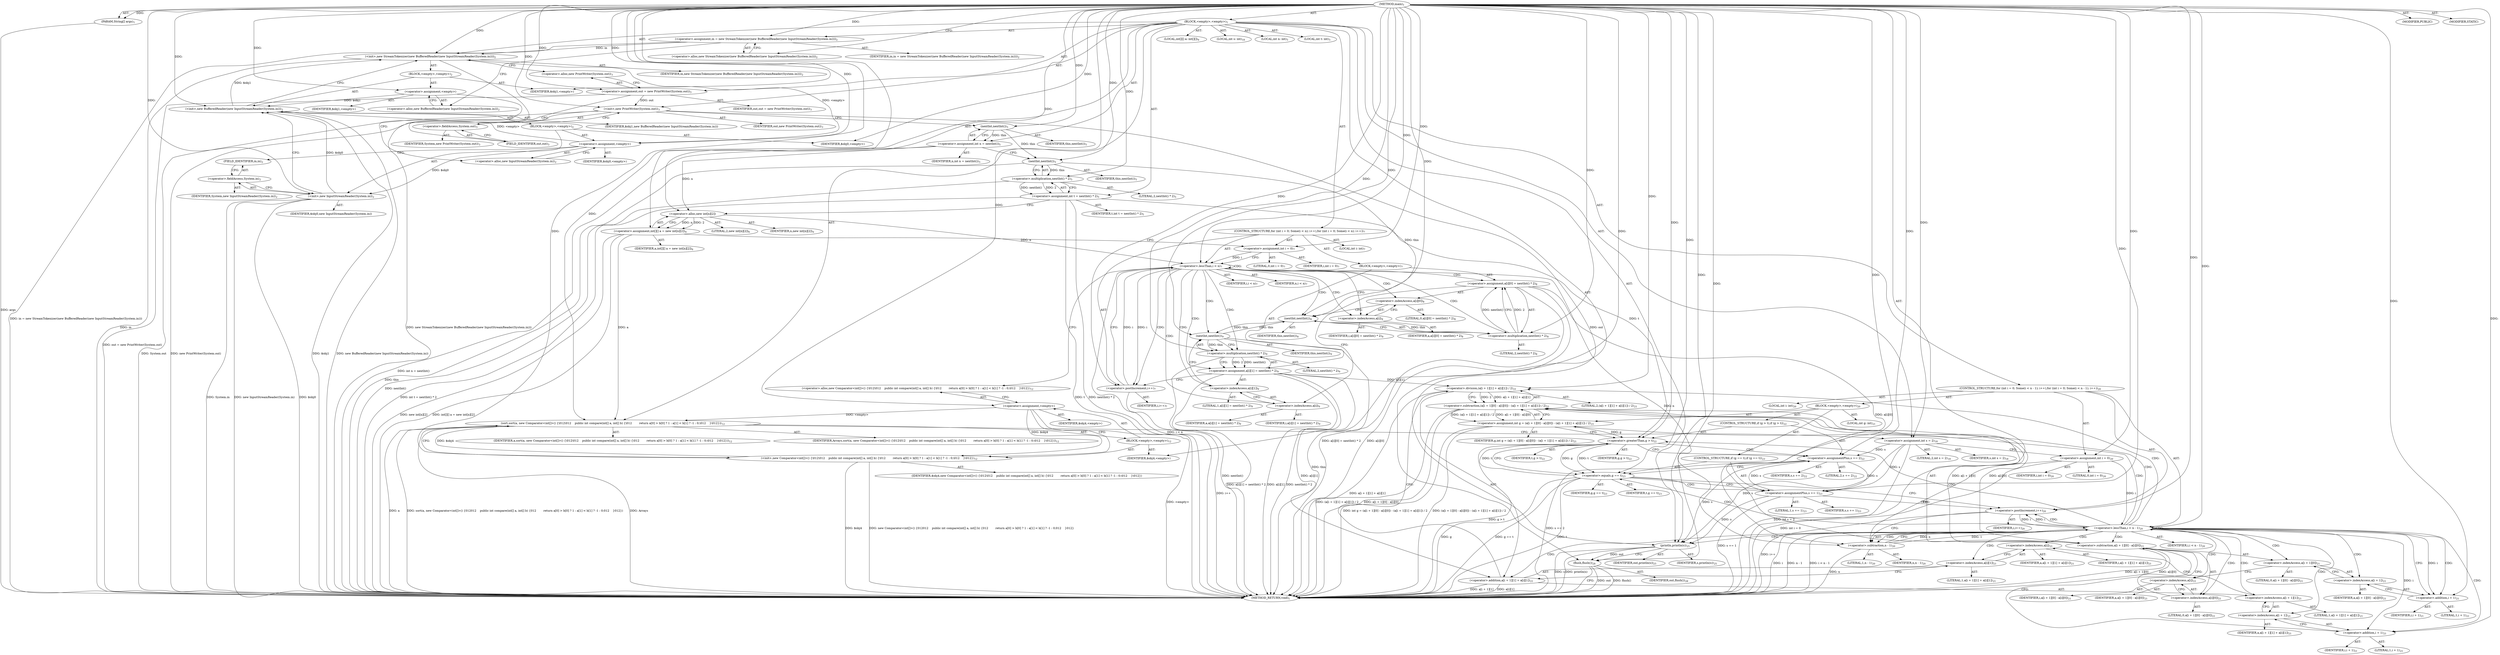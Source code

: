 digraph "main" {  
"17" [label = <(METHOD,main)<SUB>1</SUB>> ]
"18" [label = <(PARAM,String[] args)<SUB>1</SUB>> ]
"19" [label = <(BLOCK,&lt;empty&gt;,&lt;empty&gt;)<SUB>1</SUB>> ]
"20" [label = <(&lt;operator&gt;.assignment,in = new StreamTokenizer(new BufferedReader(new InputStreamReader(System.in))))<SUB>2</SUB>> ]
"21" [label = <(IDENTIFIER,in,in = new StreamTokenizer(new BufferedReader(new InputStreamReader(System.in))))<SUB>2</SUB>> ]
"22" [label = <(&lt;operator&gt;.alloc,new StreamTokenizer(new BufferedReader(new InputStreamReader(System.in))))<SUB>2</SUB>> ]
"23" [label = <(&lt;init&gt;,new StreamTokenizer(new BufferedReader(new InputStreamReader(System.in))))<SUB>2</SUB>> ]
"24" [label = <(IDENTIFIER,in,new StreamTokenizer(new BufferedReader(new InputStreamReader(System.in))))<SUB>2</SUB>> ]
"25" [label = <(BLOCK,&lt;empty&gt;,&lt;empty&gt;)<SUB>2</SUB>> ]
"26" [label = <(&lt;operator&gt;.assignment,&lt;empty&gt;)> ]
"27" [label = <(IDENTIFIER,$obj1,&lt;empty&gt;)> ]
"28" [label = <(&lt;operator&gt;.alloc,new BufferedReader(new InputStreamReader(System.in)))<SUB>2</SUB>> ]
"29" [label = <(&lt;init&gt;,new BufferedReader(new InputStreamReader(System.in)))<SUB>2</SUB>> ]
"30" [label = <(IDENTIFIER,$obj1,new BufferedReader(new InputStreamReader(System.in)))> ]
"31" [label = <(BLOCK,&lt;empty&gt;,&lt;empty&gt;)<SUB>2</SUB>> ]
"32" [label = <(&lt;operator&gt;.assignment,&lt;empty&gt;)> ]
"33" [label = <(IDENTIFIER,$obj0,&lt;empty&gt;)> ]
"34" [label = <(&lt;operator&gt;.alloc,new InputStreamReader(System.in))<SUB>2</SUB>> ]
"35" [label = <(&lt;init&gt;,new InputStreamReader(System.in))<SUB>2</SUB>> ]
"36" [label = <(IDENTIFIER,$obj0,new InputStreamReader(System.in))> ]
"37" [label = <(&lt;operator&gt;.fieldAccess,System.in)<SUB>2</SUB>> ]
"38" [label = <(IDENTIFIER,System,new InputStreamReader(System.in))<SUB>2</SUB>> ]
"39" [label = <(FIELD_IDENTIFIER,in,in)<SUB>2</SUB>> ]
"40" [label = <(IDENTIFIER,$obj0,&lt;empty&gt;)> ]
"41" [label = <(IDENTIFIER,$obj1,&lt;empty&gt;)> ]
"42" [label = <(&lt;operator&gt;.assignment,out = new PrintWriter(System.out))<SUB>3</SUB>> ]
"43" [label = <(IDENTIFIER,out,out = new PrintWriter(System.out))<SUB>3</SUB>> ]
"44" [label = <(&lt;operator&gt;.alloc,new PrintWriter(System.out))<SUB>3</SUB>> ]
"45" [label = <(&lt;init&gt;,new PrintWriter(System.out))<SUB>3</SUB>> ]
"46" [label = <(IDENTIFIER,out,new PrintWriter(System.out))<SUB>3</SUB>> ]
"47" [label = <(&lt;operator&gt;.fieldAccess,System.out)<SUB>3</SUB>> ]
"48" [label = <(IDENTIFIER,System,new PrintWriter(System.out))<SUB>3</SUB>> ]
"49" [label = <(FIELD_IDENTIFIER,out,out)<SUB>3</SUB>> ]
"50" [label = <(LOCAL,int n: int)<SUB>5</SUB>> ]
"51" [label = <(LOCAL,int t: int)<SUB>5</SUB>> ]
"52" [label = <(&lt;operator&gt;.assignment,int n = nextInt())<SUB>5</SUB>> ]
"53" [label = <(IDENTIFIER,n,int n = nextInt())<SUB>5</SUB>> ]
"54" [label = <(nextInt,nextInt())<SUB>5</SUB>> ]
"55" [label = <(IDENTIFIER,this,nextInt())<SUB>5</SUB>> ]
"56" [label = <(&lt;operator&gt;.assignment,int t = nextInt() * 2)<SUB>5</SUB>> ]
"57" [label = <(IDENTIFIER,t,int t = nextInt() * 2)<SUB>5</SUB>> ]
"58" [label = <(&lt;operator&gt;.multiplication,nextInt() * 2)<SUB>5</SUB>> ]
"59" [label = <(nextInt,nextInt())<SUB>5</SUB>> ]
"60" [label = <(IDENTIFIER,this,nextInt())<SUB>5</SUB>> ]
"61" [label = <(LITERAL,2,nextInt() * 2)<SUB>5</SUB>> ]
"62" [label = <(LOCAL,int[][] a: int[][])<SUB>6</SUB>> ]
"63" [label = <(&lt;operator&gt;.assignment,int[][] a = new int[n][2])<SUB>6</SUB>> ]
"64" [label = <(IDENTIFIER,a,int[][] a = new int[n][2])<SUB>6</SUB>> ]
"65" [label = <(&lt;operator&gt;.alloc,new int[n][2])> ]
"66" [label = <(IDENTIFIER,n,new int[n][2])<SUB>6</SUB>> ]
"67" [label = <(LITERAL,2,new int[n][2])<SUB>6</SUB>> ]
"68" [label = <(CONTROL_STRUCTURE,for (int i = 0; Some(i &lt; n); i++),for (int i = 0; Some(i &lt; n); i++))<SUB>7</SUB>> ]
"69" [label = <(LOCAL,int i: int)<SUB>7</SUB>> ]
"70" [label = <(&lt;operator&gt;.assignment,int i = 0)<SUB>7</SUB>> ]
"71" [label = <(IDENTIFIER,i,int i = 0)<SUB>7</SUB>> ]
"72" [label = <(LITERAL,0,int i = 0)<SUB>7</SUB>> ]
"73" [label = <(&lt;operator&gt;.lessThan,i &lt; n)<SUB>7</SUB>> ]
"74" [label = <(IDENTIFIER,i,i &lt; n)<SUB>7</SUB>> ]
"75" [label = <(IDENTIFIER,n,i &lt; n)<SUB>7</SUB>> ]
"76" [label = <(&lt;operator&gt;.postIncrement,i++)<SUB>7</SUB>> ]
"77" [label = <(IDENTIFIER,i,i++)<SUB>7</SUB>> ]
"78" [label = <(BLOCK,&lt;empty&gt;,&lt;empty&gt;)<SUB>7</SUB>> ]
"79" [label = <(&lt;operator&gt;.assignment,a[i][0] = nextInt() * 2)<SUB>8</SUB>> ]
"80" [label = <(&lt;operator&gt;.indexAccess,a[i][0])<SUB>8</SUB>> ]
"81" [label = <(&lt;operator&gt;.indexAccess,a[i])<SUB>8</SUB>> ]
"82" [label = <(IDENTIFIER,a,a[i][0] = nextInt() * 2)<SUB>8</SUB>> ]
"83" [label = <(IDENTIFIER,i,a[i][0] = nextInt() * 2)<SUB>8</SUB>> ]
"84" [label = <(LITERAL,0,a[i][0] = nextInt() * 2)<SUB>8</SUB>> ]
"85" [label = <(&lt;operator&gt;.multiplication,nextInt() * 2)<SUB>8</SUB>> ]
"86" [label = <(nextInt,nextInt())<SUB>8</SUB>> ]
"87" [label = <(IDENTIFIER,this,nextInt())<SUB>8</SUB>> ]
"88" [label = <(LITERAL,2,nextInt() * 2)<SUB>8</SUB>> ]
"89" [label = <(&lt;operator&gt;.assignment,a[i][1] = nextInt() * 2)<SUB>9</SUB>> ]
"90" [label = <(&lt;operator&gt;.indexAccess,a[i][1])<SUB>9</SUB>> ]
"91" [label = <(&lt;operator&gt;.indexAccess,a[i])<SUB>9</SUB>> ]
"92" [label = <(IDENTIFIER,a,a[i][1] = nextInt() * 2)<SUB>9</SUB>> ]
"93" [label = <(IDENTIFIER,i,a[i][1] = nextInt() * 2)<SUB>9</SUB>> ]
"94" [label = <(LITERAL,1,a[i][1] = nextInt() * 2)<SUB>9</SUB>> ]
"95" [label = <(&lt;operator&gt;.multiplication,nextInt() * 2)<SUB>9</SUB>> ]
"96" [label = <(nextInt,nextInt())<SUB>9</SUB>> ]
"97" [label = <(IDENTIFIER,this,nextInt())<SUB>9</SUB>> ]
"98" [label = <(LITERAL,2,nextInt() * 2)<SUB>9</SUB>> ]
"99" [label = <(sort,sort(a, new Comparator&lt;int[]&gt;() {\012\012    public int compare(int[] a, int[] b) {\012        return a[0] &gt; b[0] ? 1 : a[1] &lt; b[1] ? -1 : 0;\012    }\012}))<SUB>12</SUB>> ]
"100" [label = <(IDENTIFIER,Arrays,sort(a, new Comparator&lt;int[]&gt;() {\012\012    public int compare(int[] a, int[] b) {\012        return a[0] &gt; b[0] ? 1 : a[1] &lt; b[1] ? -1 : 0;\012    }\012}))<SUB>12</SUB>> ]
"101" [label = <(IDENTIFIER,a,sort(a, new Comparator&lt;int[]&gt;() {\012\012    public int compare(int[] a, int[] b) {\012        return a[0] &gt; b[0] ? 1 : a[1] &lt; b[1] ? -1 : 0;\012    }\012}))<SUB>12</SUB>> ]
"102" [label = <(BLOCK,&lt;empty&gt;,&lt;empty&gt;)<SUB>12</SUB>> ]
"103" [label = <(&lt;operator&gt;.assignment,&lt;empty&gt;)> ]
"104" [label = <(IDENTIFIER,$obj4,&lt;empty&gt;)> ]
"105" [label = <(&lt;operator&gt;.alloc,new Comparator&lt;int[]&gt;() {\012\012    public int compare(int[] a, int[] b) {\012        return a[0] &gt; b[0] ? 1 : a[1] &lt; b[1] ? -1 : 0;\012    }\012})<SUB>12</SUB>> ]
"106" [label = <(&lt;init&gt;,new Comparator&lt;int[]&gt;() {\012\012    public int compare(int[] a, int[] b) {\012        return a[0] &gt; b[0] ? 1 : a[1] &lt; b[1] ? -1 : 0;\012    }\012})<SUB>12</SUB>> ]
"107" [label = <(IDENTIFIER,$obj4,new Comparator&lt;int[]&gt;() {\012\012    public int compare(int[] a, int[] b) {\012        return a[0] &gt; b[0] ? 1 : a[1] &lt; b[1] ? -1 : 0;\012    }\012})> ]
"108" [label = <(IDENTIFIER,$obj4,&lt;empty&gt;)> ]
"109" [label = <(LOCAL,int s: int)<SUB>18</SUB>> ]
"110" [label = <(&lt;operator&gt;.assignment,int s = 2)<SUB>18</SUB>> ]
"111" [label = <(IDENTIFIER,s,int s = 2)<SUB>18</SUB>> ]
"112" [label = <(LITERAL,2,int s = 2)<SUB>18</SUB>> ]
"113" [label = <(CONTROL_STRUCTURE,for (int i = 0; Some(i &lt; n - 1); i++),for (int i = 0; Some(i &lt; n - 1); i++))<SUB>20</SUB>> ]
"114" [label = <(LOCAL,int i: int)<SUB>20</SUB>> ]
"115" [label = <(&lt;operator&gt;.assignment,int i = 0)<SUB>20</SUB>> ]
"116" [label = <(IDENTIFIER,i,int i = 0)<SUB>20</SUB>> ]
"117" [label = <(LITERAL,0,int i = 0)<SUB>20</SUB>> ]
"118" [label = <(&lt;operator&gt;.lessThan,i &lt; n - 1)<SUB>20</SUB>> ]
"119" [label = <(IDENTIFIER,i,i &lt; n - 1)<SUB>20</SUB>> ]
"120" [label = <(&lt;operator&gt;.subtraction,n - 1)<SUB>20</SUB>> ]
"121" [label = <(IDENTIFIER,n,n - 1)<SUB>20</SUB>> ]
"122" [label = <(LITERAL,1,n - 1)<SUB>20</SUB>> ]
"123" [label = <(&lt;operator&gt;.postIncrement,i++)<SUB>20</SUB>> ]
"124" [label = <(IDENTIFIER,i,i++)<SUB>20</SUB>> ]
"125" [label = <(BLOCK,&lt;empty&gt;,&lt;empty&gt;)<SUB>20</SUB>> ]
"126" [label = <(LOCAL,int g: int)<SUB>21</SUB>> ]
"127" [label = <(&lt;operator&gt;.assignment,int g = (a[i + 1][0] - a[i][0]) - (a[i + 1][1] + a[i][1]) / 2)<SUB>21</SUB>> ]
"128" [label = <(IDENTIFIER,g,int g = (a[i + 1][0] - a[i][0]) - (a[i + 1][1] + a[i][1]) / 2)<SUB>21</SUB>> ]
"129" [label = <(&lt;operator&gt;.subtraction,(a[i + 1][0] - a[i][0]) - (a[i + 1][1] + a[i][1]) / 2)<SUB>21</SUB>> ]
"130" [label = <(&lt;operator&gt;.subtraction,a[i + 1][0] - a[i][0])<SUB>21</SUB>> ]
"131" [label = <(&lt;operator&gt;.indexAccess,a[i + 1][0])<SUB>21</SUB>> ]
"132" [label = <(&lt;operator&gt;.indexAccess,a[i + 1])<SUB>21</SUB>> ]
"133" [label = <(IDENTIFIER,a,a[i + 1][0] - a[i][0])<SUB>21</SUB>> ]
"134" [label = <(&lt;operator&gt;.addition,i + 1)<SUB>21</SUB>> ]
"135" [label = <(IDENTIFIER,i,i + 1)<SUB>21</SUB>> ]
"136" [label = <(LITERAL,1,i + 1)<SUB>21</SUB>> ]
"137" [label = <(LITERAL,0,a[i + 1][0] - a[i][0])<SUB>21</SUB>> ]
"138" [label = <(&lt;operator&gt;.indexAccess,a[i][0])<SUB>21</SUB>> ]
"139" [label = <(&lt;operator&gt;.indexAccess,a[i])<SUB>21</SUB>> ]
"140" [label = <(IDENTIFIER,a,a[i + 1][0] - a[i][0])<SUB>21</SUB>> ]
"141" [label = <(IDENTIFIER,i,a[i + 1][0] - a[i][0])<SUB>21</SUB>> ]
"142" [label = <(LITERAL,0,a[i + 1][0] - a[i][0])<SUB>21</SUB>> ]
"143" [label = <(&lt;operator&gt;.division,(a[i + 1][1] + a[i][1]) / 2)<SUB>21</SUB>> ]
"144" [label = <(&lt;operator&gt;.addition,a[i + 1][1] + a[i][1])<SUB>21</SUB>> ]
"145" [label = <(&lt;operator&gt;.indexAccess,a[i + 1][1])<SUB>21</SUB>> ]
"146" [label = <(&lt;operator&gt;.indexAccess,a[i + 1])<SUB>21</SUB>> ]
"147" [label = <(IDENTIFIER,a,a[i + 1][1] + a[i][1])<SUB>21</SUB>> ]
"148" [label = <(&lt;operator&gt;.addition,i + 1)<SUB>21</SUB>> ]
"149" [label = <(IDENTIFIER,i,i + 1)<SUB>21</SUB>> ]
"150" [label = <(LITERAL,1,i + 1)<SUB>21</SUB>> ]
"151" [label = <(LITERAL,1,a[i + 1][1] + a[i][1])<SUB>21</SUB>> ]
"152" [label = <(&lt;operator&gt;.indexAccess,a[i][1])<SUB>21</SUB>> ]
"153" [label = <(&lt;operator&gt;.indexAccess,a[i])<SUB>21</SUB>> ]
"154" [label = <(IDENTIFIER,a,a[i + 1][1] + a[i][1])<SUB>21</SUB>> ]
"155" [label = <(IDENTIFIER,i,a[i + 1][1] + a[i][1])<SUB>21</SUB>> ]
"156" [label = <(LITERAL,1,a[i + 1][1] + a[i][1])<SUB>21</SUB>> ]
"157" [label = <(LITERAL,2,(a[i + 1][1] + a[i][1]) / 2)<SUB>21</SUB>> ]
"158" [label = <(CONTROL_STRUCTURE,if (g &gt; t),if (g &gt; t))<SUB>22</SUB>> ]
"159" [label = <(&lt;operator&gt;.greaterThan,g &gt; t)<SUB>22</SUB>> ]
"160" [label = <(IDENTIFIER,g,g &gt; t)<SUB>22</SUB>> ]
"161" [label = <(IDENTIFIER,t,g &gt; t)<SUB>22</SUB>> ]
"162" [label = <(&lt;operator&gt;.assignmentPlus,s += 2)<SUB>22</SUB>> ]
"163" [label = <(IDENTIFIER,s,s += 2)<SUB>22</SUB>> ]
"164" [label = <(LITERAL,2,s += 2)<SUB>22</SUB>> ]
"165" [label = <(CONTROL_STRUCTURE,if (g == t),if (g == t))<SUB>23</SUB>> ]
"166" [label = <(&lt;operator&gt;.equals,g == t)<SUB>23</SUB>> ]
"167" [label = <(IDENTIFIER,g,g == t)<SUB>23</SUB>> ]
"168" [label = <(IDENTIFIER,t,g == t)<SUB>23</SUB>> ]
"169" [label = <(&lt;operator&gt;.assignmentPlus,s += 1)<SUB>23</SUB>> ]
"170" [label = <(IDENTIFIER,s,s += 1)<SUB>23</SUB>> ]
"171" [label = <(LITERAL,1,s += 1)<SUB>23</SUB>> ]
"172" [label = <(println,println(s))<SUB>25</SUB>> ]
"173" [label = <(IDENTIFIER,out,println(s))<SUB>25</SUB>> ]
"174" [label = <(IDENTIFIER,s,println(s))<SUB>25</SUB>> ]
"175" [label = <(flush,flush())<SUB>28</SUB>> ]
"176" [label = <(IDENTIFIER,out,flush())<SUB>28</SUB>> ]
"177" [label = <(MODIFIER,PUBLIC)> ]
"178" [label = <(MODIFIER,STATIC)> ]
"179" [label = <(METHOD_RETURN,void)<SUB>1</SUB>> ]
  "17" -> "18"  [ label = "AST: "] 
  "17" -> "19"  [ label = "AST: "] 
  "17" -> "177"  [ label = "AST: "] 
  "17" -> "178"  [ label = "AST: "] 
  "17" -> "179"  [ label = "AST: "] 
  "19" -> "20"  [ label = "AST: "] 
  "19" -> "23"  [ label = "AST: "] 
  "19" -> "42"  [ label = "AST: "] 
  "19" -> "45"  [ label = "AST: "] 
  "19" -> "50"  [ label = "AST: "] 
  "19" -> "51"  [ label = "AST: "] 
  "19" -> "52"  [ label = "AST: "] 
  "19" -> "56"  [ label = "AST: "] 
  "19" -> "62"  [ label = "AST: "] 
  "19" -> "63"  [ label = "AST: "] 
  "19" -> "68"  [ label = "AST: "] 
  "19" -> "99"  [ label = "AST: "] 
  "19" -> "109"  [ label = "AST: "] 
  "19" -> "110"  [ label = "AST: "] 
  "19" -> "113"  [ label = "AST: "] 
  "19" -> "172"  [ label = "AST: "] 
  "19" -> "175"  [ label = "AST: "] 
  "20" -> "21"  [ label = "AST: "] 
  "20" -> "22"  [ label = "AST: "] 
  "23" -> "24"  [ label = "AST: "] 
  "23" -> "25"  [ label = "AST: "] 
  "25" -> "26"  [ label = "AST: "] 
  "25" -> "29"  [ label = "AST: "] 
  "25" -> "41"  [ label = "AST: "] 
  "26" -> "27"  [ label = "AST: "] 
  "26" -> "28"  [ label = "AST: "] 
  "29" -> "30"  [ label = "AST: "] 
  "29" -> "31"  [ label = "AST: "] 
  "31" -> "32"  [ label = "AST: "] 
  "31" -> "35"  [ label = "AST: "] 
  "31" -> "40"  [ label = "AST: "] 
  "32" -> "33"  [ label = "AST: "] 
  "32" -> "34"  [ label = "AST: "] 
  "35" -> "36"  [ label = "AST: "] 
  "35" -> "37"  [ label = "AST: "] 
  "37" -> "38"  [ label = "AST: "] 
  "37" -> "39"  [ label = "AST: "] 
  "42" -> "43"  [ label = "AST: "] 
  "42" -> "44"  [ label = "AST: "] 
  "45" -> "46"  [ label = "AST: "] 
  "45" -> "47"  [ label = "AST: "] 
  "47" -> "48"  [ label = "AST: "] 
  "47" -> "49"  [ label = "AST: "] 
  "52" -> "53"  [ label = "AST: "] 
  "52" -> "54"  [ label = "AST: "] 
  "54" -> "55"  [ label = "AST: "] 
  "56" -> "57"  [ label = "AST: "] 
  "56" -> "58"  [ label = "AST: "] 
  "58" -> "59"  [ label = "AST: "] 
  "58" -> "61"  [ label = "AST: "] 
  "59" -> "60"  [ label = "AST: "] 
  "63" -> "64"  [ label = "AST: "] 
  "63" -> "65"  [ label = "AST: "] 
  "65" -> "66"  [ label = "AST: "] 
  "65" -> "67"  [ label = "AST: "] 
  "68" -> "69"  [ label = "AST: "] 
  "68" -> "70"  [ label = "AST: "] 
  "68" -> "73"  [ label = "AST: "] 
  "68" -> "76"  [ label = "AST: "] 
  "68" -> "78"  [ label = "AST: "] 
  "70" -> "71"  [ label = "AST: "] 
  "70" -> "72"  [ label = "AST: "] 
  "73" -> "74"  [ label = "AST: "] 
  "73" -> "75"  [ label = "AST: "] 
  "76" -> "77"  [ label = "AST: "] 
  "78" -> "79"  [ label = "AST: "] 
  "78" -> "89"  [ label = "AST: "] 
  "79" -> "80"  [ label = "AST: "] 
  "79" -> "85"  [ label = "AST: "] 
  "80" -> "81"  [ label = "AST: "] 
  "80" -> "84"  [ label = "AST: "] 
  "81" -> "82"  [ label = "AST: "] 
  "81" -> "83"  [ label = "AST: "] 
  "85" -> "86"  [ label = "AST: "] 
  "85" -> "88"  [ label = "AST: "] 
  "86" -> "87"  [ label = "AST: "] 
  "89" -> "90"  [ label = "AST: "] 
  "89" -> "95"  [ label = "AST: "] 
  "90" -> "91"  [ label = "AST: "] 
  "90" -> "94"  [ label = "AST: "] 
  "91" -> "92"  [ label = "AST: "] 
  "91" -> "93"  [ label = "AST: "] 
  "95" -> "96"  [ label = "AST: "] 
  "95" -> "98"  [ label = "AST: "] 
  "96" -> "97"  [ label = "AST: "] 
  "99" -> "100"  [ label = "AST: "] 
  "99" -> "101"  [ label = "AST: "] 
  "99" -> "102"  [ label = "AST: "] 
  "102" -> "103"  [ label = "AST: "] 
  "102" -> "106"  [ label = "AST: "] 
  "102" -> "108"  [ label = "AST: "] 
  "103" -> "104"  [ label = "AST: "] 
  "103" -> "105"  [ label = "AST: "] 
  "106" -> "107"  [ label = "AST: "] 
  "110" -> "111"  [ label = "AST: "] 
  "110" -> "112"  [ label = "AST: "] 
  "113" -> "114"  [ label = "AST: "] 
  "113" -> "115"  [ label = "AST: "] 
  "113" -> "118"  [ label = "AST: "] 
  "113" -> "123"  [ label = "AST: "] 
  "113" -> "125"  [ label = "AST: "] 
  "115" -> "116"  [ label = "AST: "] 
  "115" -> "117"  [ label = "AST: "] 
  "118" -> "119"  [ label = "AST: "] 
  "118" -> "120"  [ label = "AST: "] 
  "120" -> "121"  [ label = "AST: "] 
  "120" -> "122"  [ label = "AST: "] 
  "123" -> "124"  [ label = "AST: "] 
  "125" -> "126"  [ label = "AST: "] 
  "125" -> "127"  [ label = "AST: "] 
  "125" -> "158"  [ label = "AST: "] 
  "125" -> "165"  [ label = "AST: "] 
  "127" -> "128"  [ label = "AST: "] 
  "127" -> "129"  [ label = "AST: "] 
  "129" -> "130"  [ label = "AST: "] 
  "129" -> "143"  [ label = "AST: "] 
  "130" -> "131"  [ label = "AST: "] 
  "130" -> "138"  [ label = "AST: "] 
  "131" -> "132"  [ label = "AST: "] 
  "131" -> "137"  [ label = "AST: "] 
  "132" -> "133"  [ label = "AST: "] 
  "132" -> "134"  [ label = "AST: "] 
  "134" -> "135"  [ label = "AST: "] 
  "134" -> "136"  [ label = "AST: "] 
  "138" -> "139"  [ label = "AST: "] 
  "138" -> "142"  [ label = "AST: "] 
  "139" -> "140"  [ label = "AST: "] 
  "139" -> "141"  [ label = "AST: "] 
  "143" -> "144"  [ label = "AST: "] 
  "143" -> "157"  [ label = "AST: "] 
  "144" -> "145"  [ label = "AST: "] 
  "144" -> "152"  [ label = "AST: "] 
  "145" -> "146"  [ label = "AST: "] 
  "145" -> "151"  [ label = "AST: "] 
  "146" -> "147"  [ label = "AST: "] 
  "146" -> "148"  [ label = "AST: "] 
  "148" -> "149"  [ label = "AST: "] 
  "148" -> "150"  [ label = "AST: "] 
  "152" -> "153"  [ label = "AST: "] 
  "152" -> "156"  [ label = "AST: "] 
  "153" -> "154"  [ label = "AST: "] 
  "153" -> "155"  [ label = "AST: "] 
  "158" -> "159"  [ label = "AST: "] 
  "158" -> "162"  [ label = "AST: "] 
  "159" -> "160"  [ label = "AST: "] 
  "159" -> "161"  [ label = "AST: "] 
  "162" -> "163"  [ label = "AST: "] 
  "162" -> "164"  [ label = "AST: "] 
  "165" -> "166"  [ label = "AST: "] 
  "165" -> "169"  [ label = "AST: "] 
  "166" -> "167"  [ label = "AST: "] 
  "166" -> "168"  [ label = "AST: "] 
  "169" -> "170"  [ label = "AST: "] 
  "169" -> "171"  [ label = "AST: "] 
  "172" -> "173"  [ label = "AST: "] 
  "172" -> "174"  [ label = "AST: "] 
  "175" -> "176"  [ label = "AST: "] 
  "20" -> "28"  [ label = "CFG: "] 
  "23" -> "44"  [ label = "CFG: "] 
  "42" -> "49"  [ label = "CFG: "] 
  "45" -> "54"  [ label = "CFG: "] 
  "52" -> "59"  [ label = "CFG: "] 
  "56" -> "65"  [ label = "CFG: "] 
  "63" -> "70"  [ label = "CFG: "] 
  "99" -> "110"  [ label = "CFG: "] 
  "110" -> "115"  [ label = "CFG: "] 
  "172" -> "175"  [ label = "CFG: "] 
  "175" -> "179"  [ label = "CFG: "] 
  "22" -> "20"  [ label = "CFG: "] 
  "44" -> "42"  [ label = "CFG: "] 
  "47" -> "45"  [ label = "CFG: "] 
  "54" -> "52"  [ label = "CFG: "] 
  "58" -> "56"  [ label = "CFG: "] 
  "65" -> "63"  [ label = "CFG: "] 
  "70" -> "73"  [ label = "CFG: "] 
  "73" -> "81"  [ label = "CFG: "] 
  "73" -> "105"  [ label = "CFG: "] 
  "76" -> "73"  [ label = "CFG: "] 
  "115" -> "120"  [ label = "CFG: "] 
  "118" -> "134"  [ label = "CFG: "] 
  "118" -> "172"  [ label = "CFG: "] 
  "123" -> "120"  [ label = "CFG: "] 
  "26" -> "34"  [ label = "CFG: "] 
  "29" -> "23"  [ label = "CFG: "] 
  "49" -> "47"  [ label = "CFG: "] 
  "59" -> "58"  [ label = "CFG: "] 
  "79" -> "91"  [ label = "CFG: "] 
  "89" -> "76"  [ label = "CFG: "] 
  "103" -> "106"  [ label = "CFG: "] 
  "106" -> "99"  [ label = "CFG: "] 
  "120" -> "118"  [ label = "CFG: "] 
  "127" -> "159"  [ label = "CFG: "] 
  "28" -> "26"  [ label = "CFG: "] 
  "80" -> "86"  [ label = "CFG: "] 
  "85" -> "79"  [ label = "CFG: "] 
  "90" -> "96"  [ label = "CFG: "] 
  "95" -> "89"  [ label = "CFG: "] 
  "105" -> "103"  [ label = "CFG: "] 
  "129" -> "127"  [ label = "CFG: "] 
  "159" -> "162"  [ label = "CFG: "] 
  "159" -> "166"  [ label = "CFG: "] 
  "162" -> "166"  [ label = "CFG: "] 
  "166" -> "169"  [ label = "CFG: "] 
  "166" -> "123"  [ label = "CFG: "] 
  "169" -> "123"  [ label = "CFG: "] 
  "32" -> "39"  [ label = "CFG: "] 
  "35" -> "29"  [ label = "CFG: "] 
  "81" -> "80"  [ label = "CFG: "] 
  "86" -> "85"  [ label = "CFG: "] 
  "91" -> "90"  [ label = "CFG: "] 
  "96" -> "95"  [ label = "CFG: "] 
  "130" -> "148"  [ label = "CFG: "] 
  "143" -> "129"  [ label = "CFG: "] 
  "34" -> "32"  [ label = "CFG: "] 
  "37" -> "35"  [ label = "CFG: "] 
  "131" -> "139"  [ label = "CFG: "] 
  "138" -> "130"  [ label = "CFG: "] 
  "144" -> "143"  [ label = "CFG: "] 
  "39" -> "37"  [ label = "CFG: "] 
  "132" -> "131"  [ label = "CFG: "] 
  "139" -> "138"  [ label = "CFG: "] 
  "145" -> "153"  [ label = "CFG: "] 
  "152" -> "144"  [ label = "CFG: "] 
  "134" -> "132"  [ label = "CFG: "] 
  "146" -> "145"  [ label = "CFG: "] 
  "153" -> "152"  [ label = "CFG: "] 
  "148" -> "146"  [ label = "CFG: "] 
  "17" -> "22"  [ label = "CFG: "] 
  "18" -> "179"  [ label = "DDG: args"] 
  "20" -> "179"  [ label = "DDG: in = new StreamTokenizer(new BufferedReader(new InputStreamReader(System.in)))"] 
  "23" -> "179"  [ label = "DDG: in"] 
  "29" -> "179"  [ label = "DDG: $obj1"] 
  "35" -> "179"  [ label = "DDG: $obj0"] 
  "35" -> "179"  [ label = "DDG: System.in"] 
  "35" -> "179"  [ label = "DDG: new InputStreamReader(System.in)"] 
  "29" -> "179"  [ label = "DDG: new BufferedReader(new InputStreamReader(System.in))"] 
  "23" -> "179"  [ label = "DDG: new StreamTokenizer(new BufferedReader(new InputStreamReader(System.in)))"] 
  "42" -> "179"  [ label = "DDG: out = new PrintWriter(System.out)"] 
  "45" -> "179"  [ label = "DDG: System.out"] 
  "45" -> "179"  [ label = "DDG: new PrintWriter(System.out)"] 
  "52" -> "179"  [ label = "DDG: int n = nextInt()"] 
  "56" -> "179"  [ label = "DDG: t"] 
  "59" -> "179"  [ label = "DDG: this"] 
  "58" -> "179"  [ label = "DDG: nextInt()"] 
  "56" -> "179"  [ label = "DDG: nextInt() * 2"] 
  "56" -> "179"  [ label = "DDG: int t = nextInt() * 2"] 
  "63" -> "179"  [ label = "DDG: new int[n][2]"] 
  "63" -> "179"  [ label = "DDG: int[][] a = new int[n][2]"] 
  "73" -> "179"  [ label = "DDG: i &lt; n"] 
  "99" -> "179"  [ label = "DDG: a"] 
  "103" -> "179"  [ label = "DDG: &lt;empty&gt;"] 
  "106" -> "179"  [ label = "DDG: $obj4"] 
  "106" -> "179"  [ label = "DDG: new Comparator&lt;int[]&gt;() {\012\012    public int compare(int[] a, int[] b) {\012        return a[0] &gt; b[0] ? 1 : a[1] &lt; b[1] ? -1 : 0;\012    }\012}"] 
  "99" -> "179"  [ label = "DDG: sort(a, new Comparator&lt;int[]&gt;() {\012\012    public int compare(int[] a, int[] b) {\012        return a[0] &gt; b[0] ? 1 : a[1] &lt; b[1] ? -1 : 0;\012    }\012})"] 
  "110" -> "179"  [ label = "DDG: int s = 2"] 
  "115" -> "179"  [ label = "DDG: int i = 0"] 
  "118" -> "179"  [ label = "DDG: i"] 
  "120" -> "179"  [ label = "DDG: n"] 
  "118" -> "179"  [ label = "DDG: n - 1"] 
  "118" -> "179"  [ label = "DDG: i &lt; n - 1"] 
  "172" -> "179"  [ label = "DDG: s"] 
  "172" -> "179"  [ label = "DDG: println(s)"] 
  "175" -> "179"  [ label = "DDG: out"] 
  "175" -> "179"  [ label = "DDG: flush()"] 
  "130" -> "179"  [ label = "DDG: a[i + 1][0]"] 
  "130" -> "179"  [ label = "DDG: a[i][0]"] 
  "129" -> "179"  [ label = "DDG: a[i + 1][0] - a[i][0]"] 
  "144" -> "179"  [ label = "DDG: a[i + 1][1]"] 
  "144" -> "179"  [ label = "DDG: a[i][1]"] 
  "143" -> "179"  [ label = "DDG: a[i + 1][1] + a[i][1]"] 
  "129" -> "179"  [ label = "DDG: (a[i + 1][1] + a[i][1]) / 2"] 
  "127" -> "179"  [ label = "DDG: (a[i + 1][0] - a[i][0]) - (a[i + 1][1] + a[i][1]) / 2"] 
  "127" -> "179"  [ label = "DDG: int g = (a[i + 1][0] - a[i][0]) - (a[i + 1][1] + a[i][1]) / 2"] 
  "159" -> "179"  [ label = "DDG: g &gt; t"] 
  "162" -> "179"  [ label = "DDG: s += 2"] 
  "166" -> "179"  [ label = "DDG: g"] 
  "166" -> "179"  [ label = "DDG: t"] 
  "166" -> "179"  [ label = "DDG: g == t"] 
  "169" -> "179"  [ label = "DDG: s += 1"] 
  "123" -> "179"  [ label = "DDG: i++"] 
  "79" -> "179"  [ label = "DDG: a[i][0]"] 
  "79" -> "179"  [ label = "DDG: a[i][0] = nextInt() * 2"] 
  "89" -> "179"  [ label = "DDG: a[i][1]"] 
  "96" -> "179"  [ label = "DDG: this"] 
  "95" -> "179"  [ label = "DDG: nextInt()"] 
  "89" -> "179"  [ label = "DDG: nextInt() * 2"] 
  "89" -> "179"  [ label = "DDG: a[i][1] = nextInt() * 2"] 
  "76" -> "179"  [ label = "DDG: i++"] 
  "99" -> "179"  [ label = "DDG: Arrays"] 
  "17" -> "18"  [ label = "DDG: "] 
  "17" -> "20"  [ label = "DDG: "] 
  "17" -> "42"  [ label = "DDG: "] 
  "54" -> "52"  [ label = "DDG: this"] 
  "58" -> "56"  [ label = "DDG: nextInt()"] 
  "58" -> "56"  [ label = "DDG: 2"] 
  "65" -> "63"  [ label = "DDG: n"] 
  "65" -> "63"  [ label = "DDG: 2"] 
  "17" -> "110"  [ label = "DDG: "] 
  "20" -> "23"  [ label = "DDG: in"] 
  "17" -> "23"  [ label = "DDG: "] 
  "32" -> "23"  [ label = "DDG: &lt;empty&gt;"] 
  "29" -> "23"  [ label = "DDG: $obj1"] 
  "42" -> "45"  [ label = "DDG: out"] 
  "17" -> "45"  [ label = "DDG: "] 
  "17" -> "70"  [ label = "DDG: "] 
  "17" -> "99"  [ label = "DDG: "] 
  "63" -> "99"  [ label = "DDG: a"] 
  "103" -> "99"  [ label = "DDG: &lt;empty&gt;"] 
  "106" -> "99"  [ label = "DDG: $obj4"] 
  "17" -> "115"  [ label = "DDG: "] 
  "45" -> "172"  [ label = "DDG: out"] 
  "17" -> "172"  [ label = "DDG: "] 
  "110" -> "172"  [ label = "DDG: s"] 
  "162" -> "172"  [ label = "DDG: s"] 
  "169" -> "172"  [ label = "DDG: s"] 
  "172" -> "175"  [ label = "DDG: out"] 
  "17" -> "175"  [ label = "DDG: "] 
  "17" -> "26"  [ label = "DDG: "] 
  "17" -> "41"  [ label = "DDG: "] 
  "17" -> "54"  [ label = "DDG: "] 
  "59" -> "58"  [ label = "DDG: this"] 
  "17" -> "58"  [ label = "DDG: "] 
  "52" -> "65"  [ label = "DDG: n"] 
  "17" -> "65"  [ label = "DDG: "] 
  "70" -> "73"  [ label = "DDG: i"] 
  "76" -> "73"  [ label = "DDG: i"] 
  "17" -> "73"  [ label = "DDG: "] 
  "65" -> "73"  [ label = "DDG: n"] 
  "73" -> "76"  [ label = "DDG: i"] 
  "17" -> "76"  [ label = "DDG: "] 
  "85" -> "79"  [ label = "DDG: nextInt()"] 
  "85" -> "79"  [ label = "DDG: 2"] 
  "95" -> "89"  [ label = "DDG: nextInt()"] 
  "95" -> "89"  [ label = "DDG: 2"] 
  "17" -> "103"  [ label = "DDG: "] 
  "17" -> "108"  [ label = "DDG: "] 
  "115" -> "118"  [ label = "DDG: i"] 
  "123" -> "118"  [ label = "DDG: i"] 
  "17" -> "118"  [ label = "DDG: "] 
  "120" -> "118"  [ label = "DDG: n"] 
  "120" -> "118"  [ label = "DDG: 1"] 
  "17" -> "123"  [ label = "DDG: "] 
  "118" -> "123"  [ label = "DDG: i"] 
  "129" -> "127"  [ label = "DDG: a[i + 1][0] - a[i][0]"] 
  "129" -> "127"  [ label = "DDG: (a[i + 1][1] + a[i][1]) / 2"] 
  "26" -> "29"  [ label = "DDG: $obj1"] 
  "17" -> "29"  [ label = "DDG: "] 
  "32" -> "29"  [ label = "DDG: &lt;empty&gt;"] 
  "35" -> "29"  [ label = "DDG: $obj0"] 
  "54" -> "59"  [ label = "DDG: this"] 
  "17" -> "59"  [ label = "DDG: "] 
  "103" -> "106"  [ label = "DDG: $obj4"] 
  "17" -> "106"  [ label = "DDG: "] 
  "73" -> "120"  [ label = "DDG: n"] 
  "17" -> "120"  [ label = "DDG: "] 
  "17" -> "162"  [ label = "DDG: "] 
  "17" -> "169"  [ label = "DDG: "] 
  "17" -> "32"  [ label = "DDG: "] 
  "17" -> "40"  [ label = "DDG: "] 
  "86" -> "85"  [ label = "DDG: this"] 
  "17" -> "85"  [ label = "DDG: "] 
  "96" -> "95"  [ label = "DDG: this"] 
  "17" -> "95"  [ label = "DDG: "] 
  "130" -> "129"  [ label = "DDG: a[i + 1][0]"] 
  "130" -> "129"  [ label = "DDG: a[i][0]"] 
  "143" -> "129"  [ label = "DDG: a[i + 1][1] + a[i][1]"] 
  "143" -> "129"  [ label = "DDG: 2"] 
  "127" -> "159"  [ label = "DDG: g"] 
  "17" -> "159"  [ label = "DDG: "] 
  "56" -> "159"  [ label = "DDG: t"] 
  "166" -> "159"  [ label = "DDG: t"] 
  "110" -> "162"  [ label = "DDG: s"] 
  "169" -> "162"  [ label = "DDG: s"] 
  "159" -> "166"  [ label = "DDG: g"] 
  "17" -> "166"  [ label = "DDG: "] 
  "159" -> "166"  [ label = "DDG: t"] 
  "110" -> "169"  [ label = "DDG: s"] 
  "162" -> "169"  [ label = "DDG: s"] 
  "32" -> "35"  [ label = "DDG: $obj0"] 
  "17" -> "35"  [ label = "DDG: "] 
  "59" -> "86"  [ label = "DDG: this"] 
  "96" -> "86"  [ label = "DDG: this"] 
  "17" -> "86"  [ label = "DDG: "] 
  "86" -> "96"  [ label = "DDG: this"] 
  "17" -> "96"  [ label = "DDG: "] 
  "79" -> "130"  [ label = "DDG: a[i][0]"] 
  "89" -> "143"  [ label = "DDG: a[i][1]"] 
  "17" -> "143"  [ label = "DDG: "] 
  "89" -> "144"  [ label = "DDG: a[i][1]"] 
  "118" -> "134"  [ label = "DDG: i"] 
  "17" -> "134"  [ label = "DDG: "] 
  "17" -> "148"  [ label = "DDG: "] 
  "118" -> "148"  [ label = "DDG: i"] 
  "73" -> "73"  [ label = "CDG: "] 
  "73" -> "96"  [ label = "CDG: "] 
  "73" -> "89"  [ label = "CDG: "] 
  "73" -> "81"  [ label = "CDG: "] 
  "73" -> "85"  [ label = "CDG: "] 
  "73" -> "95"  [ label = "CDG: "] 
  "73" -> "76"  [ label = "CDG: "] 
  "73" -> "91"  [ label = "CDG: "] 
  "73" -> "90"  [ label = "CDG: "] 
  "73" -> "79"  [ label = "CDG: "] 
  "73" -> "80"  [ label = "CDG: "] 
  "73" -> "86"  [ label = "CDG: "] 
  "118" -> "120"  [ label = "CDG: "] 
  "118" -> "145"  [ label = "CDG: "] 
  "118" -> "146"  [ label = "CDG: "] 
  "118" -> "131"  [ label = "CDG: "] 
  "118" -> "166"  [ label = "CDG: "] 
  "118" -> "132"  [ label = "CDG: "] 
  "118" -> "153"  [ label = "CDG: "] 
  "118" -> "123"  [ label = "CDG: "] 
  "118" -> "159"  [ label = "CDG: "] 
  "118" -> "144"  [ label = "CDG: "] 
  "118" -> "129"  [ label = "CDG: "] 
  "118" -> "134"  [ label = "CDG: "] 
  "118" -> "138"  [ label = "CDG: "] 
  "118" -> "148"  [ label = "CDG: "] 
  "118" -> "143"  [ label = "CDG: "] 
  "118" -> "152"  [ label = "CDG: "] 
  "118" -> "130"  [ label = "CDG: "] 
  "118" -> "118"  [ label = "CDG: "] 
  "118" -> "127"  [ label = "CDG: "] 
  "118" -> "139"  [ label = "CDG: "] 
  "159" -> "162"  [ label = "CDG: "] 
  "166" -> "169"  [ label = "CDG: "] 
}

